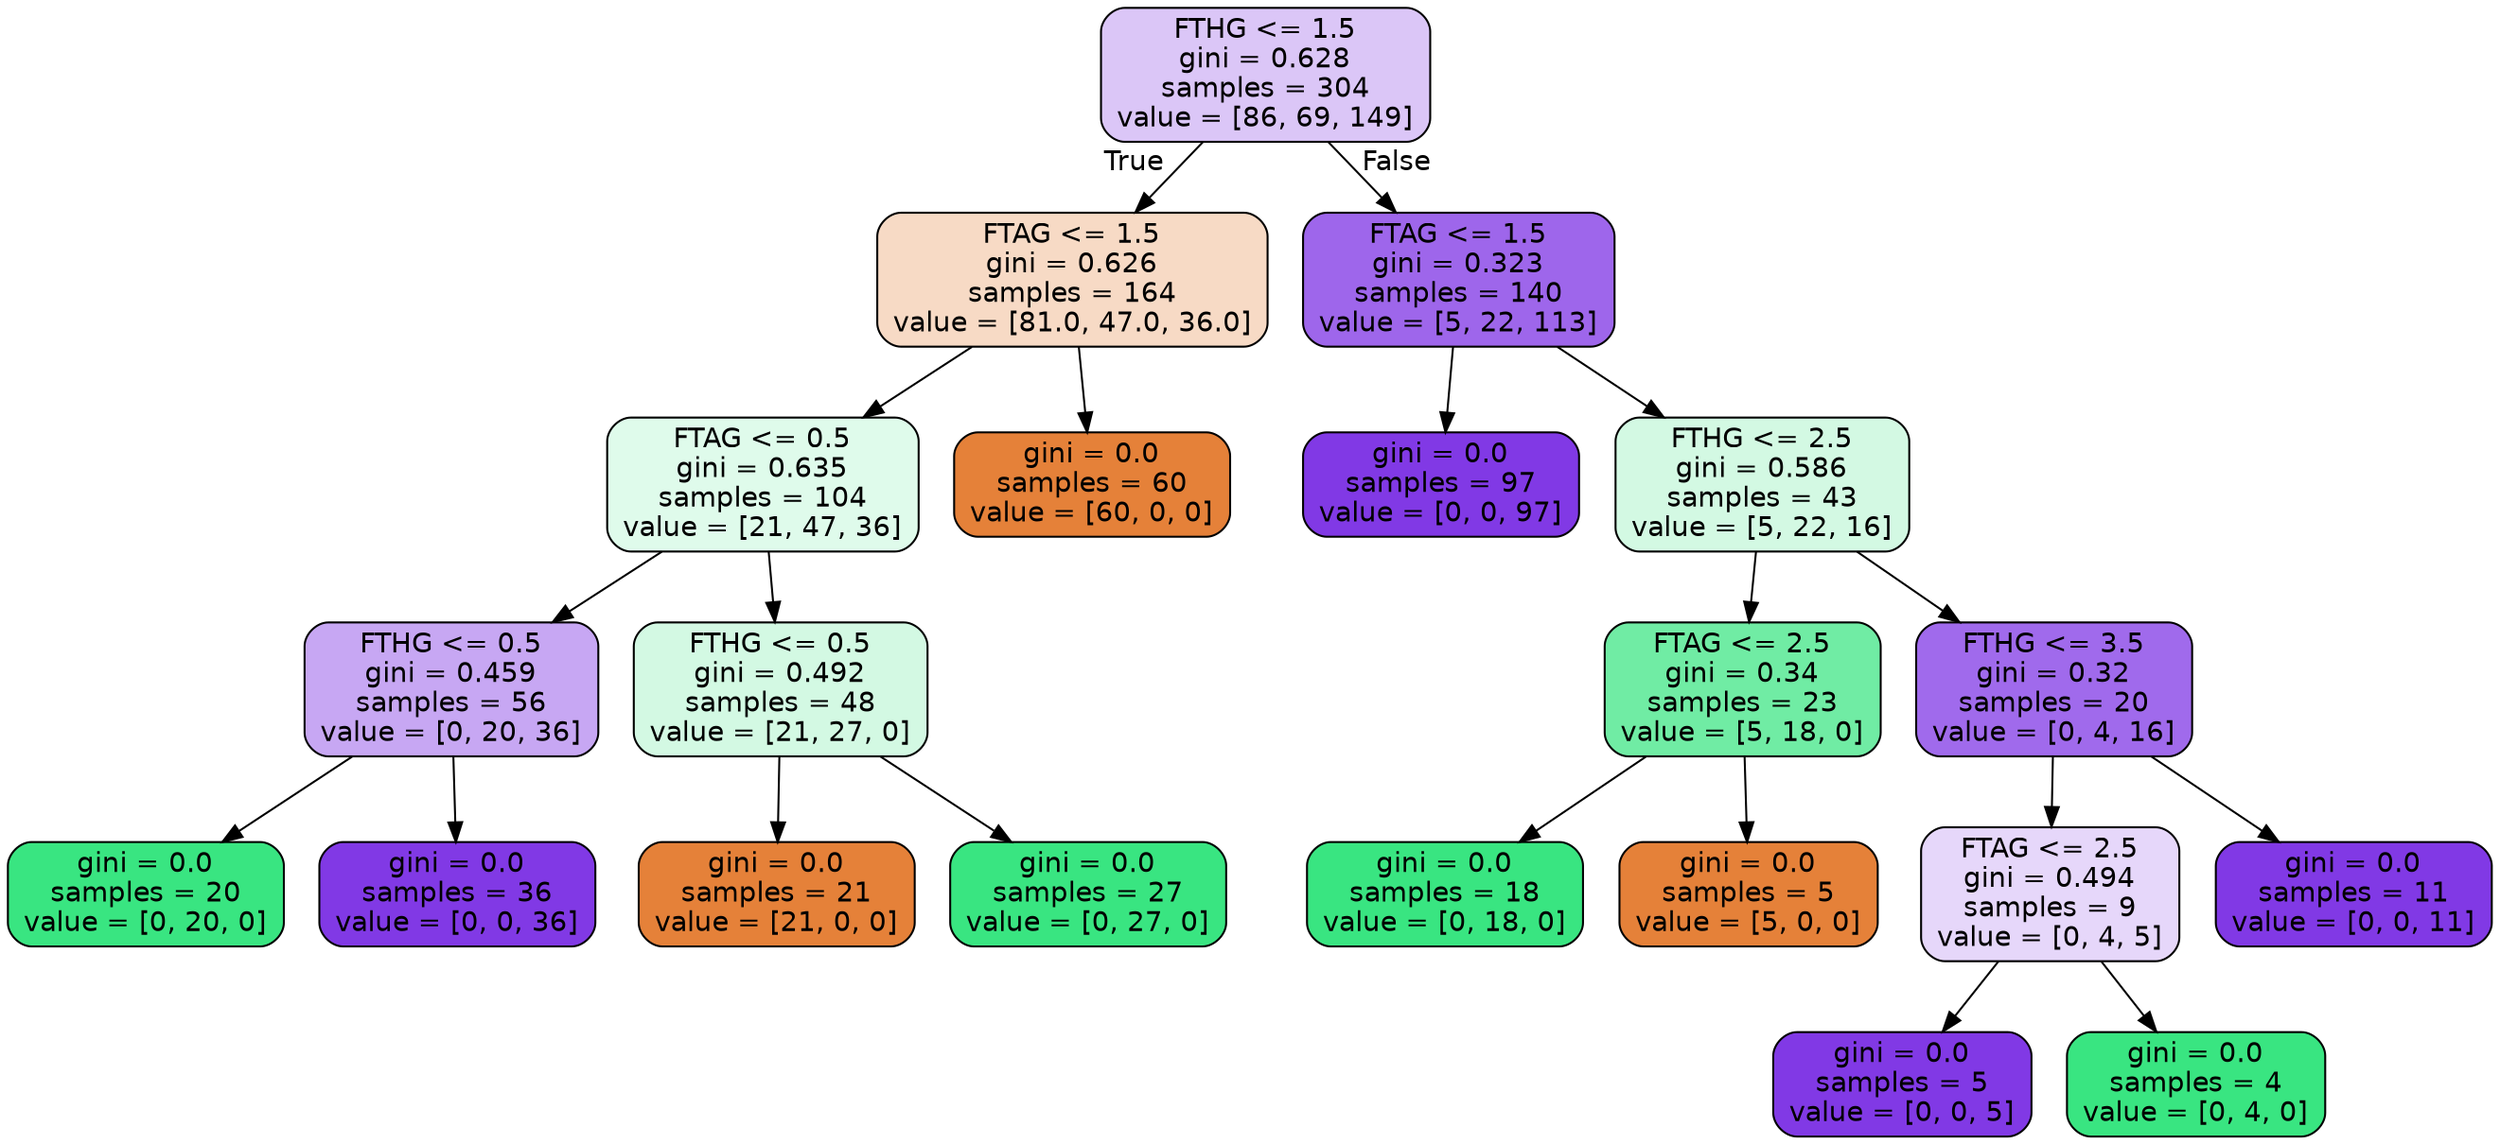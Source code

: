 digraph Tree {
node [shape=box, style="filled, rounded", color="black", fontname="helvetica"] ;
edge [fontname="helvetica"] ;
0 [label="FTHG <= 1.5\ngini = 0.628\nsamples = 304\nvalue = [86, 69, 149]", fillcolor="#dbc6f7"] ;
1 [label="FTAG <= 1.5\ngini = 0.626\nsamples = 164\nvalue = [81.0, 47.0, 36.0]", fillcolor="#f7dac5"] ;
0 -> 1 [labeldistance=2.5, labelangle=45, headlabel="True"] ;
2 [label="FTAG <= 0.5\ngini = 0.635\nsamples = 104\nvalue = [21, 47, 36]", fillcolor="#dffbeb"] ;
1 -> 2 ;
3 [label="FTHG <= 0.5\ngini = 0.459\nsamples = 56\nvalue = [0, 20, 36]", fillcolor="#c7a7f3"] ;
2 -> 3 ;
4 [label="gini = 0.0\nsamples = 20\nvalue = [0, 20, 0]", fillcolor="#39e581"] ;
3 -> 4 ;
5 [label="gini = 0.0\nsamples = 36\nvalue = [0, 0, 36]", fillcolor="#8139e5"] ;
3 -> 5 ;
6 [label="FTHG <= 0.5\ngini = 0.492\nsamples = 48\nvalue = [21, 27, 0]", fillcolor="#d3f9e3"] ;
2 -> 6 ;
7 [label="gini = 0.0\nsamples = 21\nvalue = [21, 0, 0]", fillcolor="#e58139"] ;
6 -> 7 ;
8 [label="gini = 0.0\nsamples = 27\nvalue = [0, 27, 0]", fillcolor="#39e581"] ;
6 -> 8 ;
9 [label="gini = 0.0\nsamples = 60\nvalue = [60, 0, 0]", fillcolor="#e58139"] ;
1 -> 9 ;
10 [label="FTAG <= 1.5\ngini = 0.323\nsamples = 140\nvalue = [5, 22, 113]", fillcolor="#9e66eb"] ;
0 -> 10 [labeldistance=2.5, labelangle=-45, headlabel="False"] ;
11 [label="gini = 0.0\nsamples = 97\nvalue = [0, 0, 97]", fillcolor="#8139e5"] ;
10 -> 11 ;
12 [label="FTHG <= 2.5\ngini = 0.586\nsamples = 43\nvalue = [5, 22, 16]", fillcolor="#d3f9e3"] ;
10 -> 12 ;
13 [label="FTAG <= 2.5\ngini = 0.34\nsamples = 23\nvalue = [5, 18, 0]", fillcolor="#70eca4"] ;
12 -> 13 ;
14 [label="gini = 0.0\nsamples = 18\nvalue = [0, 18, 0]", fillcolor="#39e581"] ;
13 -> 14 ;
15 [label="gini = 0.0\nsamples = 5\nvalue = [5, 0, 0]", fillcolor="#e58139"] ;
13 -> 15 ;
16 [label="FTHG <= 3.5\ngini = 0.32\nsamples = 20\nvalue = [0, 4, 16]", fillcolor="#a06aec"] ;
12 -> 16 ;
17 [label="FTAG <= 2.5\ngini = 0.494\nsamples = 9\nvalue = [0, 4, 5]", fillcolor="#e6d7fa"] ;
16 -> 17 ;
18 [label="gini = 0.0\nsamples = 5\nvalue = [0, 0, 5]", fillcolor="#8139e5"] ;
17 -> 18 ;
19 [label="gini = 0.0\nsamples = 4\nvalue = [0, 4, 0]", fillcolor="#39e581"] ;
17 -> 19 ;
20 [label="gini = 0.0\nsamples = 11\nvalue = [0, 0, 11]", fillcolor="#8139e5"] ;
16 -> 20 ;
}